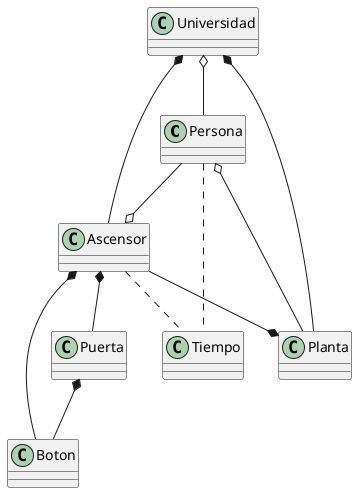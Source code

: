 @startuml modeloDelDominio

class Persona
class Tiempo
class Planta
class Ascensor
class Universidad
class Puerta
class Boton

Planta -u-o Persona 
Ascensor o-u- Persona 
Planta *-u- Ascensor 
Ascensor .r.. Tiempo 

Boton -u-* Ascensor 
Boton -u-* Puerta 
Puerta -u-* Ascensor 

Planta -u-* Universidad 
Ascensor -u-* Universidad
Persona -u-o Universidad 

Persona ... Tiempo

@enduml